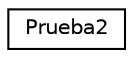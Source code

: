 digraph "Representación gráfica de la clase"
{
 // LATEX_PDF_SIZE
  edge [fontname="Helvetica",fontsize="10",labelfontname="Helvetica",labelfontsize="10"];
  node [fontname="Helvetica",fontsize="10",shape=record];
  rankdir="LR";
  Node0 [label="Prueba2",height=0.2,width=0.4,color="black", fillcolor="white", style="filled",URL="$class_prueba2.html",tooltip=" "];
}
